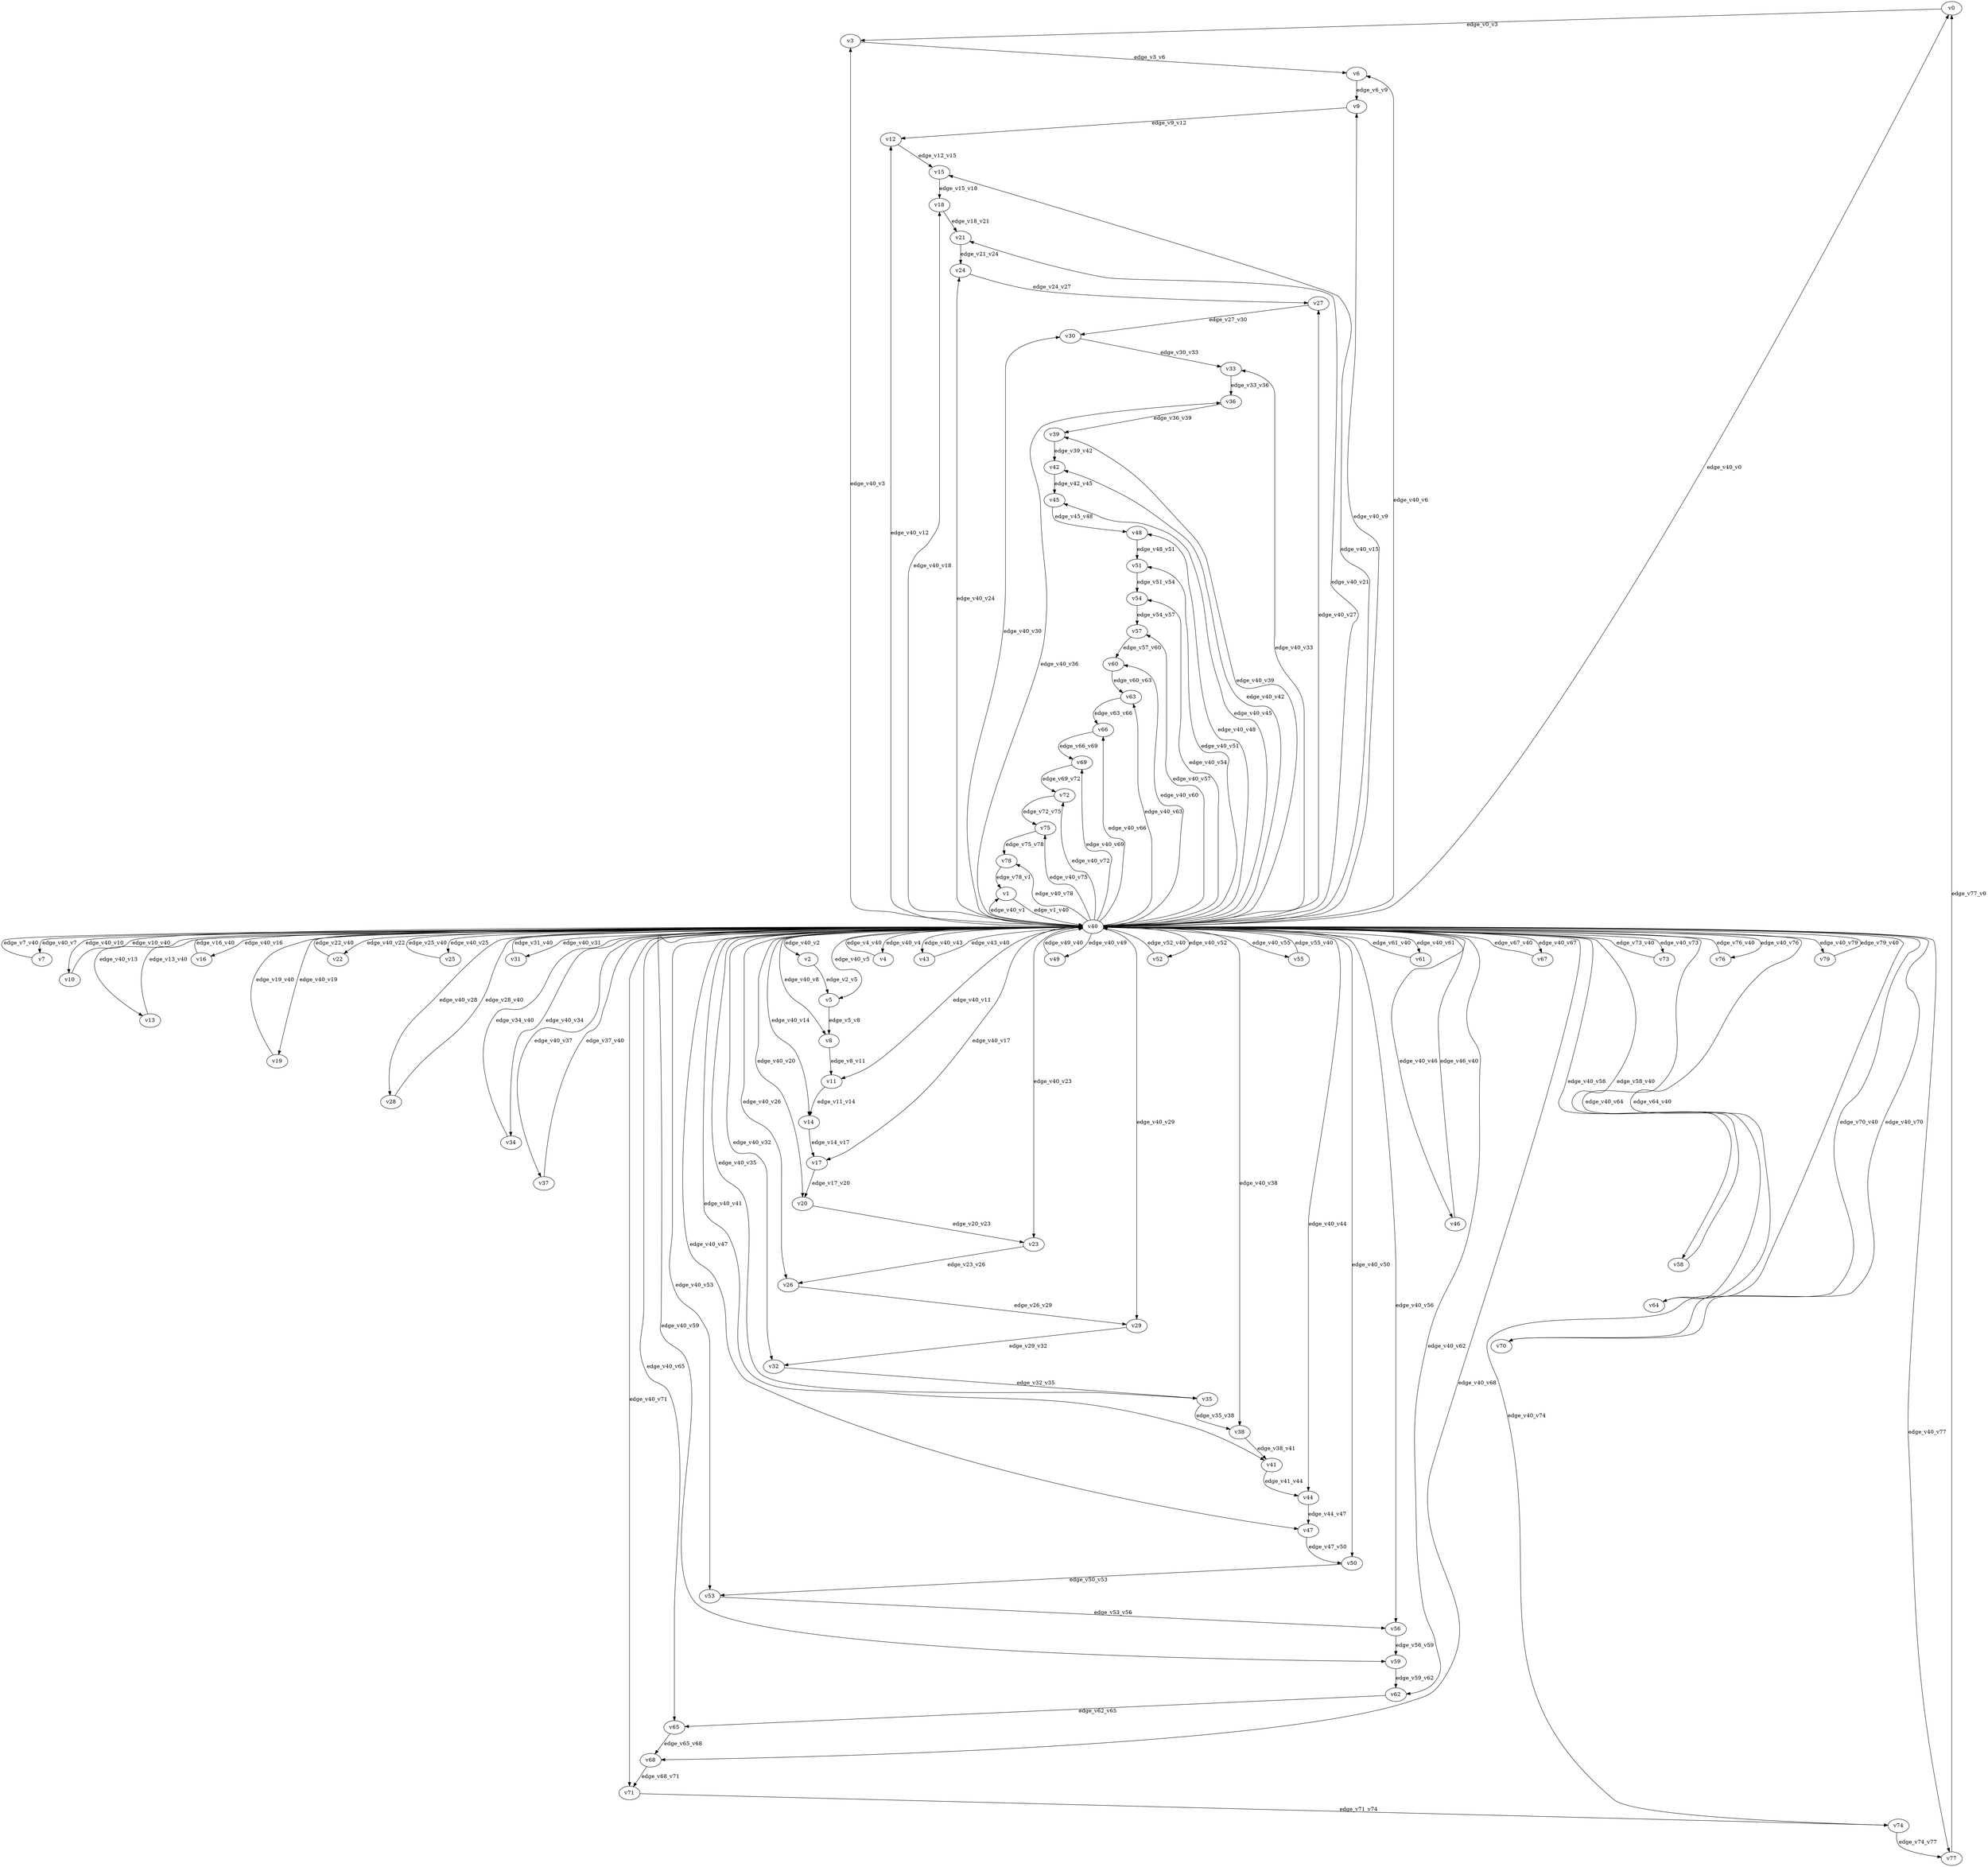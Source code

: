 digraph test110 {
    // Discounted game test case
    // Vertex properties: name [player=X]
    // Edge properties: [weight=Y, discount=Z]

    v0 [name="v0", player=0];
    v1 [name="v1", player=1];
    v2 [name="v2", player=0];
    v3 [name="v3", player=1];
    v4 [name="v4", player=0];
    v5 [name="v5", player=1];
    v6 [name="v6", player=0];
    v7 [name="v7", player=1];
    v8 [name="v8", player=0];
    v9 [name="v9", player=1];
    v10 [name="v10", player=0];
    v11 [name="v11", player=1];
    v12 [name="v12", player=0];
    v13 [name="v13", player=1];
    v14 [name="v14", player=0];
    v15 [name="v15", player=1];
    v16 [name="v16", player=0];
    v17 [name="v17", player=1];
    v18 [name="v18", player=0];
    v19 [name="v19", player=1];
    v20 [name="v20", player=0];
    v21 [name="v21", player=1];
    v22 [name="v22", player=0];
    v23 [name="v23", player=1];
    v24 [name="v24", player=0];
    v25 [name="v25", player=1];
    v26 [name="v26", player=0];
    v27 [name="v27", player=1];
    v28 [name="v28", player=0];
    v29 [name="v29", player=1];
    v30 [name="v30", player=0];
    v31 [name="v31", player=1];
    v32 [name="v32", player=0];
    v33 [name="v33", player=1];
    v34 [name="v34", player=0];
    v35 [name="v35", player=1];
    v36 [name="v36", player=0];
    v37 [name="v37", player=1];
    v38 [name="v38", player=0];
    v39 [name="v39", player=1];
    v40 [name="v40", player=0];
    v41 [name="v41", player=1];
    v42 [name="v42", player=0];
    v43 [name="v43", player=1];
    v44 [name="v44", player=0];
    v45 [name="v45", player=1];
    v46 [name="v46", player=0];
    v47 [name="v47", player=1];
    v48 [name="v48", player=0];
    v49 [name="v49", player=1];
    v50 [name="v50", player=0];
    v51 [name="v51", player=1];
    v52 [name="v52", player=0];
    v53 [name="v53", player=1];
    v54 [name="v54", player=0];
    v55 [name="v55", player=1];
    v56 [name="v56", player=0];
    v57 [name="v57", player=1];
    v58 [name="v58", player=0];
    v59 [name="v59", player=1];
    v60 [name="v60", player=0];
    v61 [name="v61", player=1];
    v62 [name="v62", player=0];
    v63 [name="v63", player=1];
    v64 [name="v64", player=0];
    v65 [name="v65", player=1];
    v66 [name="v66", player=0];
    v67 [name="v67", player=1];
    v68 [name="v68", player=0];
    v69 [name="v69", player=1];
    v70 [name="v70", player=0];
    v71 [name="v71", player=1];
    v72 [name="v72", player=0];
    v73 [name="v73", player=1];
    v74 [name="v74", player=0];
    v75 [name="v75", player=1];
    v76 [name="v76", player=0];
    v77 [name="v77", player=1];
    v78 [name="v78", player=0];
    v79 [name="v79", player=1];

    v40 -> v0 [label="edge_v40_v0", weight=0.83, discount=0.340];
    v40 -> v1 [label="edge_v40_v1", weight=4.87, discount=0.340];
    v1 -> v40 [label="edge_v1_v40", weight=6.20, discount=0.340];
    v40 -> v2 [label="edge_v40_v2", weight=5.40, discount=0.340];
    v40 -> v3 [label="edge_v40_v3", weight=9.91, discount=0.340];
    v40 -> v4 [label="edge_v40_v4", weight=2.42, discount=0.340];
    v4 -> v40 [label="edge_v4_v40", weight=1.63, discount=0.340];
    v40 -> v5 [label="edge_v40_v5", weight=-5.96, discount=0.340];
    v40 -> v6 [label="edge_v40_v6", weight=5.90, discount=0.340];
    v40 -> v7 [label="edge_v40_v7", weight=2.38, discount=0.340];
    v7 -> v40 [label="edge_v7_v40", weight=0.43, discount=0.340];
    v40 -> v8 [label="edge_v40_v8", weight=-3.12, discount=0.340];
    v40 -> v9 [label="edge_v40_v9", weight=0.93, discount=0.340];
    v40 -> v10 [label="edge_v40_v10", weight=-4.40, discount=0.340];
    v10 -> v40 [label="edge_v10_v40", weight=-4.32, discount=0.340];
    v40 -> v11 [label="edge_v40_v11", weight=-3.02, discount=0.340];
    v40 -> v12 [label="edge_v40_v12", weight=5.55, discount=0.340];
    v40 -> v13 [label="edge_v40_v13", weight=-5.76, discount=0.340];
    v13 -> v40 [label="edge_v13_v40", weight=-8.34, discount=0.340];
    v40 -> v14 [label="edge_v40_v14", weight=7.35, discount=0.340];
    v40 -> v15 [label="edge_v40_v15", weight=-2.79, discount=0.340];
    v40 -> v16 [label="edge_v40_v16", weight=-0.81, discount=0.340];
    v16 -> v40 [label="edge_v16_v40", weight=1.58, discount=0.340];
    v40 -> v17 [label="edge_v40_v17", weight=-1.00, discount=0.340];
    v40 -> v18 [label="edge_v40_v18", weight=3.61, discount=0.340];
    v40 -> v19 [label="edge_v40_v19", weight=-5.23, discount=0.340];
    v19 -> v40 [label="edge_v19_v40", weight=-2.28, discount=0.340];
    v40 -> v20 [label="edge_v40_v20", weight=9.52, discount=0.340];
    v40 -> v21 [label="edge_v40_v21", weight=-3.33, discount=0.340];
    v40 -> v22 [label="edge_v40_v22", weight=9.63, discount=0.340];
    v22 -> v40 [label="edge_v22_v40", weight=9.07, discount=0.340];
    v40 -> v23 [label="edge_v40_v23", weight=5.22, discount=0.340];
    v40 -> v24 [label="edge_v40_v24", weight=7.23, discount=0.340];
    v40 -> v25 [label="edge_v40_v25", weight=5.89, discount=0.340];
    v25 -> v40 [label="edge_v25_v40", weight=3.40, discount=0.340];
    v40 -> v26 [label="edge_v40_v26", weight=1.35, discount=0.340];
    v40 -> v27 [label="edge_v40_v27", weight=8.62, discount=0.340];
    v40 -> v28 [label="edge_v40_v28", weight=-5.51, discount=0.340];
    v28 -> v40 [label="edge_v28_v40", weight=-8.48, discount=0.340];
    v40 -> v29 [label="edge_v40_v29", weight=3.56, discount=0.340];
    v40 -> v30 [label="edge_v40_v30", weight=3.29, discount=0.340];
    v40 -> v31 [label="edge_v40_v31", weight=5.50, discount=0.340];
    v31 -> v40 [label="edge_v31_v40", weight=7.77, discount=0.340];
    v40 -> v32 [label="edge_v40_v32", weight=5.32, discount=0.340];
    v40 -> v33 [label="edge_v40_v33", weight=4.60, discount=0.340];
    v40 -> v34 [label="edge_v40_v34", weight=-3.39, discount=0.340];
    v34 -> v40 [label="edge_v34_v40", weight=-4.98, discount=0.340];
    v40 -> v35 [label="edge_v40_v35", weight=-2.76, discount=0.340];
    v40 -> v36 [label="edge_v40_v36", weight=-0.97, discount=0.340];
    v40 -> v37 [label="edge_v40_v37", weight=-1.36, discount=0.340];
    v37 -> v40 [label="edge_v37_v40", weight=-3.10, discount=0.340];
    v40 -> v38 [label="edge_v40_v38", weight=4.33, discount=0.340];
    v40 -> v39 [label="edge_v40_v39", weight=-3.25, discount=0.340];
    v40 -> v41 [label="edge_v40_v41", weight=-3.76, discount=0.340];
    v40 -> v42 [label="edge_v40_v42", weight=-5.37, discount=0.340];
    v40 -> v43 [label="edge_v40_v43", weight=7.31, discount=0.340];
    v43 -> v40 [label="edge_v43_v40", weight=5.49, discount=0.340];
    v40 -> v44 [label="edge_v40_v44", weight=9.19, discount=0.340];
    v40 -> v45 [label="edge_v40_v45", weight=-4.70, discount=0.340];
    v40 -> v46 [label="edge_v40_v46", weight=-5.99, discount=0.340];
    v46 -> v40 [label="edge_v46_v40", weight=-7.77, discount=0.340];
    v40 -> v47 [label="edge_v40_v47", weight=-3.35, discount=0.340];
    v40 -> v48 [label="edge_v40_v48", weight=-3.07, discount=0.340];
    v40 -> v49 [label="edge_v40_v49", weight=5.37, discount=0.340];
    v49 -> v40 [label="edge_v49_v40", weight=8.07, discount=0.340];
    v40 -> v50 [label="edge_v40_v50", weight=9.84, discount=0.340];
    v40 -> v51 [label="edge_v40_v51", weight=0.46, discount=0.340];
    v40 -> v52 [label="edge_v40_v52", weight=7.08, discount=0.340];
    v52 -> v40 [label="edge_v52_v40", weight=8.82, discount=0.340];
    v40 -> v53 [label="edge_v40_v53", weight=9.72, discount=0.340];
    v40 -> v54 [label="edge_v40_v54", weight=2.23, discount=0.340];
    v40 -> v55 [label="edge_v40_v55", weight=8.57, discount=0.340];
    v55 -> v40 [label="edge_v55_v40", weight=9.96, discount=0.340];
    v40 -> v56 [label="edge_v40_v56", weight=2.57, discount=0.340];
    v40 -> v57 [label="edge_v40_v57", weight=2.03, discount=0.340];
    v40 -> v58 [label="edge_v40_v58", weight=-4.76, discount=0.340];
    v58 -> v40 [label="edge_v58_v40", weight=-2.03, discount=0.340];
    v40 -> v59 [label="edge_v40_v59", weight=-5.42, discount=0.340];
    v40 -> v60 [label="edge_v40_v60", weight=0.80, discount=0.340];
    v40 -> v61 [label="edge_v40_v61", weight=4.19, discount=0.340];
    v61 -> v40 [label="edge_v61_v40", weight=1.97, discount=0.340];
    v40 -> v62 [label="edge_v40_v62", weight=-2.20, discount=0.340];
    v40 -> v63 [label="edge_v40_v63", weight=7.84, discount=0.340];
    v40 -> v64 [label="edge_v40_v64", weight=-4.09, discount=0.340];
    v64 -> v40 [label="edge_v64_v40", weight=-5.87, discount=0.340];
    v40 -> v65 [label="edge_v40_v65", weight=1.29, discount=0.340];
    v40 -> v66 [label="edge_v40_v66", weight=8.39, discount=0.340];
    v40 -> v67 [label="edge_v40_v67", weight=2.72, discount=0.340];
    v67 -> v40 [label="edge_v67_v40", weight=1.87, discount=0.340];
    v40 -> v68 [label="edge_v40_v68", weight=-5.99, discount=0.340];
    v40 -> v69 [label="edge_v40_v69", weight=2.98, discount=0.340];
    v40 -> v70 [label="edge_v40_v70", weight=-4.04, discount=0.340];
    v70 -> v40 [label="edge_v70_v40", weight=-5.93, discount=0.340];
    v40 -> v71 [label="edge_v40_v71", weight=9.66, discount=0.340];
    v40 -> v72 [label="edge_v40_v72", weight=9.21, discount=0.340];
    v40 -> v73 [label="edge_v40_v73", weight=5.49, discount=0.340];
    v73 -> v40 [label="edge_v73_v40", weight=3.06, discount=0.340];
    v40 -> v74 [label="edge_v40_v74", weight=-5.96, discount=0.340];
    v40 -> v75 [label="edge_v40_v75", weight=6.10, discount=0.340];
    v40 -> v76 [label="edge_v40_v76", weight=9.86, discount=0.340];
    v76 -> v40 [label="edge_v76_v40", weight=11.08, discount=0.340];
    v40 -> v77 [label="edge_v40_v77", weight=-0.81, discount=0.340];
    v40 -> v78 [label="edge_v40_v78", weight=-5.91, discount=0.340];
    v40 -> v79 [label="edge_v40_v79", weight=8.74, discount=0.340];
    v79 -> v40 [label="edge_v79_v40", weight=8.30, discount=0.340];
    v0 -> v3 [label="edge_v0_v3", weight=3.68, discount=0.340];
    v2 -> v5 [label="edge_v2_v5", weight=2.93, discount=0.340];
    v3 -> v6 [label="edge_v3_v6", weight=4.58, discount=0.340];
    v5 -> v8 [label="edge_v5_v8", weight=3.13, discount=0.340];
    v6 -> v9 [label="edge_v6_v9", weight=4.13, discount=0.340];
    v8 -> v11 [label="edge_v8_v11", weight=0.90, discount=0.340];
    v9 -> v12 [label="edge_v9_v12", weight=-0.91, discount=0.340];
    v11 -> v14 [label="edge_v11_v14", weight=-0.30, discount=0.340];
    v12 -> v15 [label="edge_v12_v15", weight=-0.44, discount=0.340];
    v14 -> v17 [label="edge_v14_v17", weight=-2.68, discount=0.340];
    v15 -> v18 [label="edge_v15_v18", weight=6.38, discount=0.340];
    v17 -> v20 [label="edge_v17_v20", weight=1.05, discount=0.340];
    v18 -> v21 [label="edge_v18_v21", weight=1.54, discount=0.340];
    v20 -> v23 [label="edge_v20_v23", weight=1.97, discount=0.340];
    v21 -> v24 [label="edge_v21_v24", weight=4.01, discount=0.340];
    v23 -> v26 [label="edge_v23_v26", weight=-1.04, discount=0.340];
    v24 -> v27 [label="edge_v24_v27", weight=-0.23, discount=0.340];
    v26 -> v29 [label="edge_v26_v29", weight=-2.37, discount=0.340];
    v27 -> v30 [label="edge_v27_v30", weight=3.82, discount=0.340];
    v29 -> v32 [label="edge_v29_v32", weight=-0.92, discount=0.340];
    v30 -> v33 [label="edge_v30_v33", weight=-0.46, discount=0.340];
    v32 -> v35 [label="edge_v32_v35", weight=-1.68, discount=0.340];
    v33 -> v36 [label="edge_v33_v36", weight=5.74, discount=0.340];
    v35 -> v38 [label="edge_v35_v38", weight=-2.07, discount=0.340];
    v36 -> v39 [label="edge_v36_v39", weight=0.78, discount=0.340];
    v38 -> v41 [label="edge_v38_v41", weight=-1.16, discount=0.340];
    v39 -> v42 [label="edge_v39_v42", weight=3.84, discount=0.340];
    v41 -> v44 [label="edge_v41_v44", weight=-0.16, discount=0.340];
    v42 -> v45 [label="edge_v42_v45", weight=5.96, discount=0.340];
    v44 -> v47 [label="edge_v44_v47", weight=2.47, discount=0.340];
    v45 -> v48 [label="edge_v45_v48", weight=0.25, discount=0.340];
    v47 -> v50 [label="edge_v47_v50", weight=1.63, discount=0.340];
    v48 -> v51 [label="edge_v48_v51", weight=5.41, discount=0.340];
    v50 -> v53 [label="edge_v50_v53", weight=4.79, discount=0.340];
    v51 -> v54 [label="edge_v51_v54", weight=2.55, discount=0.340];
    v53 -> v56 [label="edge_v53_v56", weight=-1.01, discount=0.340];
    v54 -> v57 [label="edge_v54_v57", weight=4.01, discount=0.340];
    v56 -> v59 [label="edge_v56_v59", weight=1.10, discount=0.340];
    v57 -> v60 [label="edge_v57_v60", weight=-0.09, discount=0.340];
    v59 -> v62 [label="edge_v59_v62", weight=5.61, discount=0.340];
    v60 -> v63 [label="edge_v60_v63", weight=3.06, discount=0.340];
    v62 -> v65 [label="edge_v62_v65", weight=-1.37, discount=0.340];
    v63 -> v66 [label="edge_v63_v66", weight=-2.13, discount=0.340];
    v65 -> v68 [label="edge_v65_v68", weight=-2.74, discount=0.340];
    v66 -> v69 [label="edge_v66_v69", weight=1.49, discount=0.340];
    v68 -> v71 [label="edge_v68_v71", weight=1.06, discount=0.340];
    v69 -> v72 [label="edge_v69_v72", weight=-2.58, discount=0.340];
    v71 -> v74 [label="edge_v71_v74", weight=3.51, discount=0.340];
    v72 -> v75 [label="edge_v72_v75", weight=3.09, discount=0.340];
    v74 -> v77 [label="edge_v74_v77", weight=4.84, discount=0.340];
    v75 -> v78 [label="edge_v75_v78", weight=2.03, discount=0.340];
    v77 -> v0 [label="edge_v77_v0", weight=6.96, discount=0.340];
    v78 -> v1 [label="edge_v78_v1", weight=-1.46, discount=0.340];
}

